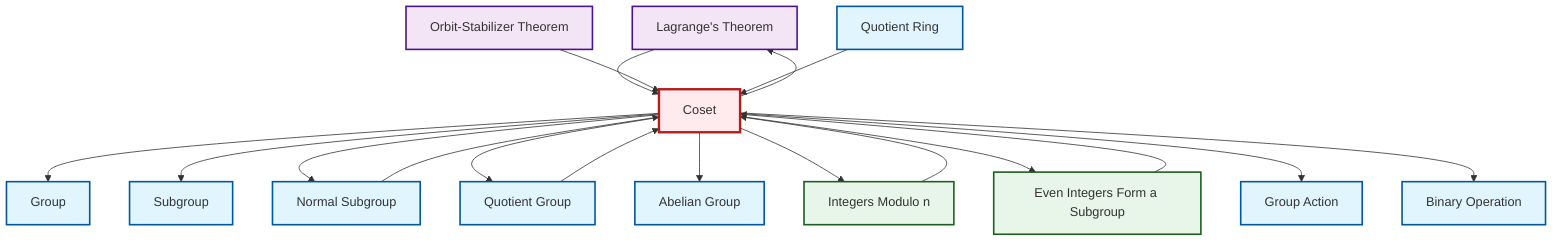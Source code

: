 graph TD
    classDef definition fill:#e1f5fe,stroke:#01579b,stroke-width:2px
    classDef theorem fill:#f3e5f5,stroke:#4a148c,stroke-width:2px
    classDef axiom fill:#fff3e0,stroke:#e65100,stroke-width:2px
    classDef example fill:#e8f5e9,stroke:#1b5e20,stroke-width:2px
    classDef current fill:#ffebee,stroke:#b71c1c,stroke-width:3px
    thm-lagrange["Lagrange's Theorem"]:::theorem
    thm-orbit-stabilizer["Orbit-Stabilizer Theorem"]:::theorem
    def-group["Group"]:::definition
    def-normal-subgroup["Normal Subgroup"]:::definition
    def-coset["Coset"]:::definition
    def-quotient-ring["Quotient Ring"]:::definition
    def-group-action["Group Action"]:::definition
    def-binary-operation["Binary Operation"]:::definition
    def-quotient-group["Quotient Group"]:::definition
    ex-even-integers-subgroup["Even Integers Form a Subgroup"]:::example
    ex-quotient-integers-mod-n["Integers Modulo n"]:::example
    def-subgroup["Subgroup"]:::definition
    def-abelian-group["Abelian Group"]:::definition
    def-coset --> def-group
    def-normal-subgroup --> def-coset
    def-coset --> thm-lagrange
    ex-even-integers-subgroup --> def-coset
    thm-lagrange --> def-coset
    def-quotient-group --> def-coset
    def-coset --> def-subgroup
    def-coset --> def-normal-subgroup
    def-coset --> def-quotient-group
    def-coset --> def-abelian-group
    def-coset --> ex-quotient-integers-mod-n
    thm-orbit-stabilizer --> def-coset
    def-coset --> ex-even-integers-subgroup
    ex-quotient-integers-mod-n --> def-coset
    def-coset --> def-group-action
    def-coset --> def-binary-operation
    def-quotient-ring --> def-coset
    class def-coset current